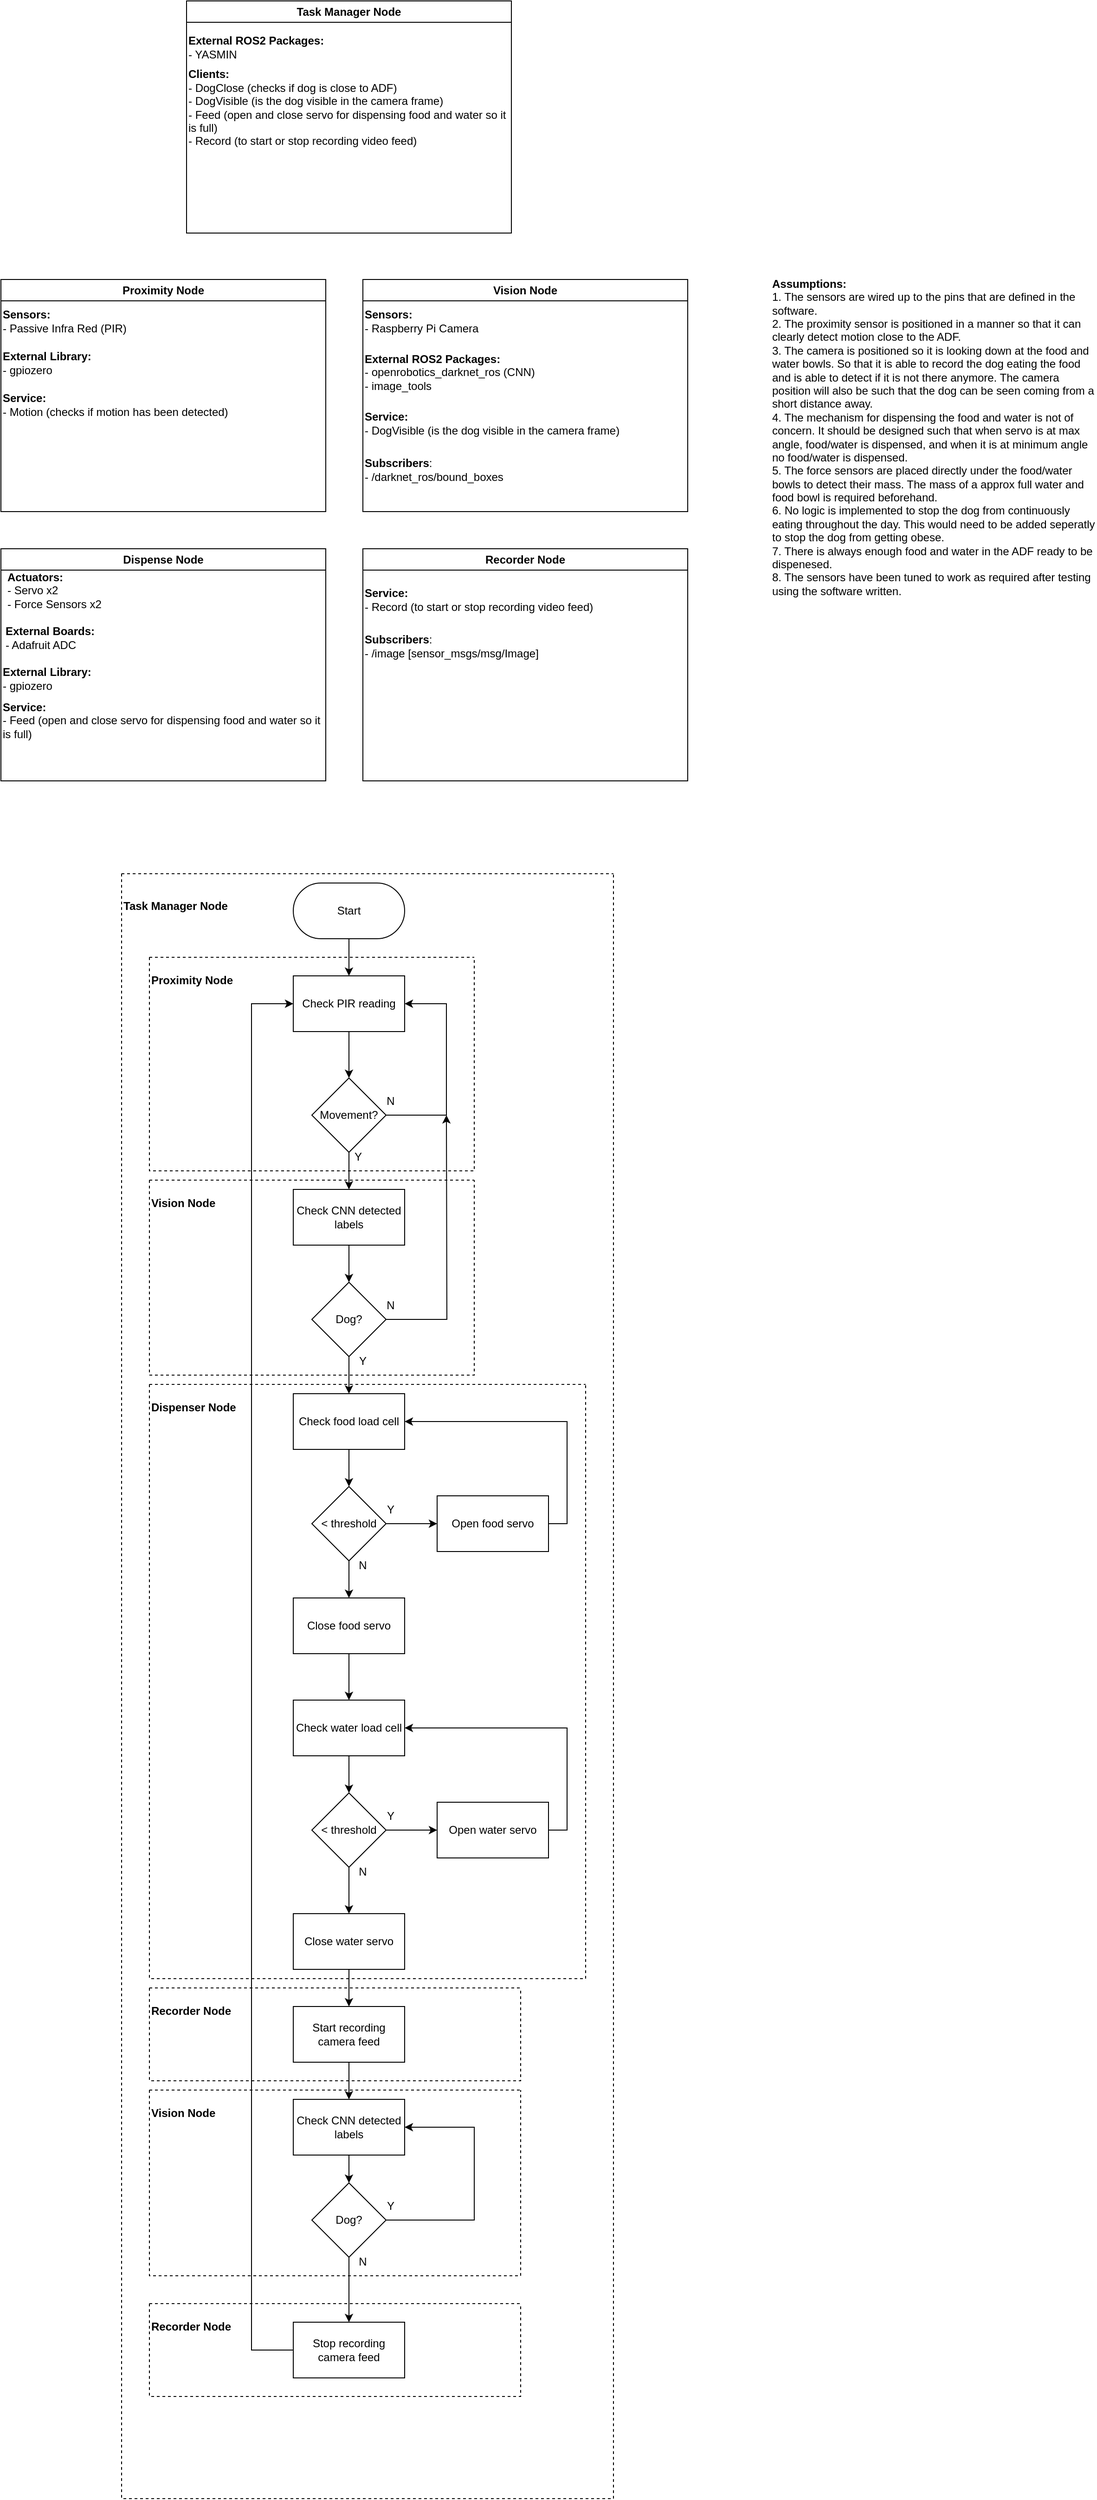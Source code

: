 <mxfile version="24.2.1" type="device">
  <diagram name="Page-1" id="9Xf1JJKaoTDQQPh1tQwb">
    <mxGraphModel dx="1762" dy="1279" grid="1" gridSize="10" guides="1" tooltips="1" connect="1" arrows="1" fold="1" page="0" pageScale="1" pageWidth="827" pageHeight="1169" math="0" shadow="0">
      <root>
        <mxCell id="0" />
        <mxCell id="1" parent="0" />
        <mxCell id="dyJRUW8BcSIrCMlU8a8Q-1" value="Proximity Node" style="swimlane;whiteSpace=wrap;html=1;" vertex="1" parent="1">
          <mxGeometry x="-30" y="100" width="350" height="250" as="geometry" />
        </mxCell>
        <mxCell id="dyJRUW8BcSIrCMlU8a8Q-13" value="&lt;b&gt;External Library:&lt;/b&gt;&lt;div&gt;- gpiozero&lt;/div&gt;" style="text;html=1;align=left;verticalAlign=middle;resizable=0;points=[];autosize=1;strokeColor=none;fillColor=none;" vertex="1" parent="dyJRUW8BcSIrCMlU8a8Q-1">
          <mxGeometry y="70" width="120" height="40" as="geometry" />
        </mxCell>
        <mxCell id="dyJRUW8BcSIrCMlU8a8Q-14" value="&lt;b&gt;Service:&lt;/b&gt;&lt;div&gt;- Motion (checks if motion has been detected)&lt;/div&gt;" style="text;html=1;align=left;verticalAlign=middle;whiteSpace=wrap;rounded=0;" vertex="1" parent="dyJRUW8BcSIrCMlU8a8Q-1">
          <mxGeometry y="120" width="350" height="30" as="geometry" />
        </mxCell>
        <mxCell id="dyJRUW8BcSIrCMlU8a8Q-15" value="&lt;b&gt;Sensors:&lt;/b&gt;&lt;div&gt;- Passive Infra Red (PIR)&lt;/div&gt;" style="text;html=1;align=left;verticalAlign=middle;whiteSpace=wrap;rounded=0;" vertex="1" parent="dyJRUW8BcSIrCMlU8a8Q-1">
          <mxGeometry y="30" width="350" height="30" as="geometry" />
        </mxCell>
        <mxCell id="dyJRUW8BcSIrCMlU8a8Q-2" value="Vision Node" style="swimlane;whiteSpace=wrap;html=1;startSize=23;" vertex="1" parent="1">
          <mxGeometry x="360" y="100" width="350" height="250" as="geometry" />
        </mxCell>
        <mxCell id="dyJRUW8BcSIrCMlU8a8Q-9" value="&lt;b&gt;External ROS2 Packages:&lt;/b&gt;&lt;div&gt;- openrobotics_darknet_ros (CNN)&lt;/div&gt;&lt;div&gt;- image_tools&lt;/div&gt;" style="text;html=1;align=left;verticalAlign=middle;resizable=0;points=[];autosize=1;strokeColor=none;fillColor=none;" vertex="1" parent="dyJRUW8BcSIrCMlU8a8Q-2">
          <mxGeometry y="70" width="210" height="60" as="geometry" />
        </mxCell>
        <mxCell id="dyJRUW8BcSIrCMlU8a8Q-10" value="&lt;b&gt;Subscribers&lt;/b&gt;:&lt;div&gt;&lt;span style=&quot;background-color: initial;&quot;&gt;- /darknet_ros/bound_boxes&lt;/span&gt;&lt;br&gt;&lt;/div&gt;" style="text;html=1;align=left;verticalAlign=middle;whiteSpace=wrap;rounded=0;" vertex="1" parent="dyJRUW8BcSIrCMlU8a8Q-2">
          <mxGeometry y="190" width="190" height="30" as="geometry" />
        </mxCell>
        <mxCell id="dyJRUW8BcSIrCMlU8a8Q-12" value="&lt;b&gt;Service:&lt;/b&gt;&lt;div&gt;- DogVisible (is the dog visible in the camera frame)&lt;/div&gt;" style="text;html=1;align=left;verticalAlign=middle;whiteSpace=wrap;rounded=0;" vertex="1" parent="dyJRUW8BcSIrCMlU8a8Q-2">
          <mxGeometry y="140" width="350" height="30" as="geometry" />
        </mxCell>
        <mxCell id="dyJRUW8BcSIrCMlU8a8Q-16" value="&lt;b&gt;Sensors:&lt;/b&gt;&lt;div&gt;- Raspberry Pi Camera&lt;/div&gt;" style="text;html=1;align=left;verticalAlign=middle;whiteSpace=wrap;rounded=0;" vertex="1" parent="dyJRUW8BcSIrCMlU8a8Q-2">
          <mxGeometry y="30" width="130" height="30" as="geometry" />
        </mxCell>
        <mxCell id="dyJRUW8BcSIrCMlU8a8Q-3" value="Dispense Node" style="swimlane;whiteSpace=wrap;html=1;startSize=23;" vertex="1" parent="1">
          <mxGeometry x="-30" y="390" width="350" height="250" as="geometry" />
        </mxCell>
        <mxCell id="dyJRUW8BcSIrCMlU8a8Q-17" value="&lt;b&gt;Actuators:&lt;/b&gt;&lt;div&gt;- Servo x2&lt;/div&gt;&lt;div&gt;- Force Sensors x2&lt;/div&gt;" style="text;html=1;align=left;verticalAlign=middle;whiteSpace=wrap;rounded=0;" vertex="1" parent="dyJRUW8BcSIrCMlU8a8Q-3">
          <mxGeometry x="5" y="30" width="110" height="30" as="geometry" />
        </mxCell>
        <mxCell id="dyJRUW8BcSIrCMlU8a8Q-24" value="&lt;b&gt;External Library:&lt;/b&gt;&lt;div&gt;- gpiozero&lt;/div&gt;" style="text;html=1;align=left;verticalAlign=middle;resizable=0;points=[];autosize=1;strokeColor=none;fillColor=none;" vertex="1" parent="dyJRUW8BcSIrCMlU8a8Q-3">
          <mxGeometry y="120" width="120" height="40" as="geometry" />
        </mxCell>
        <mxCell id="dyJRUW8BcSIrCMlU8a8Q-25" value="&lt;b&gt;Service:&lt;/b&gt;&lt;div&gt;- Feed (open and close servo for dispensing food and water so it is full)&lt;/div&gt;" style="text;html=1;align=left;verticalAlign=middle;whiteSpace=wrap;rounded=0;" vertex="1" parent="dyJRUW8BcSIrCMlU8a8Q-3">
          <mxGeometry y="170" width="345" height="30" as="geometry" />
        </mxCell>
        <mxCell id="dyJRUW8BcSIrCMlU8a8Q-106" value="&lt;b&gt;External Boards:&lt;/b&gt;&lt;div&gt;&lt;span style=&quot;background-color: initial;&quot;&gt;- Adafruit ADC&lt;/span&gt;&lt;br&gt;&lt;/div&gt;" style="text;html=1;align=left;verticalAlign=middle;whiteSpace=wrap;rounded=0;" vertex="1" parent="dyJRUW8BcSIrCMlU8a8Q-3">
          <mxGeometry x="2.5" y="81" width="110" height="30" as="geometry" />
        </mxCell>
        <mxCell id="dyJRUW8BcSIrCMlU8a8Q-4" value="Task Manager Node" style="swimlane;whiteSpace=wrap;html=1;startSize=23;" vertex="1" parent="1">
          <mxGeometry x="170" y="-200" width="350" height="250" as="geometry" />
        </mxCell>
        <mxCell id="dyJRUW8BcSIrCMlU8a8Q-27" value="&lt;b&gt;External ROS2 Packages:&lt;/b&gt;&lt;div&gt;- YASMIN&lt;/div&gt;" style="text;html=1;align=left;verticalAlign=middle;resizable=0;points=[];autosize=1;strokeColor=none;fillColor=none;" vertex="1" parent="dyJRUW8BcSIrCMlU8a8Q-4">
          <mxGeometry y="30" width="170" height="40" as="geometry" />
        </mxCell>
        <mxCell id="dyJRUW8BcSIrCMlU8a8Q-28" value="&lt;b&gt;Clients:&lt;/b&gt;&lt;br&gt;&lt;div&gt;- DogClose (checks if dog is close to ADF)&lt;/div&gt;&lt;div&gt;- DogVisible (is the dog visible in the camera frame)&lt;/div&gt;&lt;div&gt;- Feed (open and close servo for dispensing food and water so it is full)&lt;/div&gt;&lt;div&gt;- Record (to start or stop recording video feed)&lt;/div&gt;" style="text;html=1;align=left;verticalAlign=middle;whiteSpace=wrap;rounded=0;" vertex="1" parent="dyJRUW8BcSIrCMlU8a8Q-4">
          <mxGeometry y="70" width="350" height="90" as="geometry" />
        </mxCell>
        <mxCell id="dyJRUW8BcSIrCMlU8a8Q-19" value="Recorder Node" style="swimlane;whiteSpace=wrap;html=1;" vertex="1" parent="1">
          <mxGeometry x="360" y="390" width="350" height="250" as="geometry" />
        </mxCell>
        <mxCell id="dyJRUW8BcSIrCMlU8a8Q-21" value="&lt;b&gt;Service:&lt;/b&gt;&lt;div&gt;- Record (to start or stop recording video feed)&lt;/div&gt;" style="text;html=1;align=left;verticalAlign=middle;whiteSpace=wrap;rounded=0;" vertex="1" parent="dyJRUW8BcSIrCMlU8a8Q-19">
          <mxGeometry y="40" width="350" height="30" as="geometry" />
        </mxCell>
        <mxCell id="dyJRUW8BcSIrCMlU8a8Q-23" value="&lt;b&gt;Subscribers&lt;/b&gt;:&lt;div&gt;- /image [sensor_msgs/msg/Image]&lt;/div&gt;" style="text;html=1;align=left;verticalAlign=middle;whiteSpace=wrap;rounded=0;" vertex="1" parent="dyJRUW8BcSIrCMlU8a8Q-19">
          <mxGeometry y="90" width="190" height="30" as="geometry" />
        </mxCell>
        <mxCell id="dyJRUW8BcSIrCMlU8a8Q-26" value="&lt;div style=&quot;text-align: left;&quot;&gt;&lt;b style=&quot;background-color: initial;&quot;&gt;Assumptions:&lt;/b&gt;&lt;/div&gt;&lt;div style=&quot;text-align: left;&quot;&gt;1. The sensors are wired up to the pins that are defined in the software.&lt;/div&gt;&lt;div style=&quot;text-align: left;&quot;&gt;2. The proximity sensor is positioned in a manner so that it can clearly detect motion close to the ADF.&lt;/div&gt;&lt;div style=&quot;text-align: left;&quot;&gt;3. The camera is positioned so it is looking down at the food and water bowls. So that it is able to record the dog eating the food and is able to detect if it is not there anymore. The camera position will also be such that the dog can be seen coming from a short distance away.&lt;/div&gt;&lt;div style=&quot;text-align: left;&quot;&gt;4. The mechanism for dispensing the food and water is not of concern. It should be designed such that when servo is at max angle, food/water is dispensed, and when it is at minimum angle no food/water is dispensed.&lt;/div&gt;&lt;div style=&quot;text-align: left;&quot;&gt;5. The force sensors are placed directly under the food/water bowls to detect their mass. The mass of a approx full water and food bowl is required beforehand.&lt;/div&gt;&lt;div style=&quot;text-align: left;&quot;&gt;6. No logic is implemented to stop the dog from continuously eating throughout the day. This would need to be added seperatly to stop the dog from getting obese.&lt;/div&gt;&lt;div style=&quot;text-align: left;&quot;&gt;7. There is always enough food and water in the ADF ready to be dispenesed.&lt;/div&gt;&lt;div style=&quot;text-align: left;&quot;&gt;8. The sensors have been tuned to work as required after testing using the software written.&lt;/div&gt;" style="text;html=1;align=center;verticalAlign=middle;whiteSpace=wrap;rounded=0;" vertex="1" parent="1">
          <mxGeometry x="800" y="100" width="350" height="340" as="geometry" />
        </mxCell>
        <mxCell id="dyJRUW8BcSIrCMlU8a8Q-32" style="edgeStyle=orthogonalEdgeStyle;rounded=0;orthogonalLoop=1;jettySize=auto;html=1;exitX=0.5;exitY=1;exitDx=0;exitDy=0;entryX=0.5;entryY=0;entryDx=0;entryDy=0;" edge="1" parent="1" source="dyJRUW8BcSIrCMlU8a8Q-29" target="dyJRUW8BcSIrCMlU8a8Q-30">
          <mxGeometry relative="1" as="geometry" />
        </mxCell>
        <mxCell id="dyJRUW8BcSIrCMlU8a8Q-29" value="Start" style="rounded=1;whiteSpace=wrap;html=1;arcSize=50;" vertex="1" parent="1">
          <mxGeometry x="285" y="750" width="120" height="60" as="geometry" />
        </mxCell>
        <mxCell id="dyJRUW8BcSIrCMlU8a8Q-33" style="edgeStyle=orthogonalEdgeStyle;rounded=0;orthogonalLoop=1;jettySize=auto;html=1;exitX=0.5;exitY=1;exitDx=0;exitDy=0;entryX=0.5;entryY=0;entryDx=0;entryDy=0;" edge="1" parent="1" source="dyJRUW8BcSIrCMlU8a8Q-30" target="dyJRUW8BcSIrCMlU8a8Q-31">
          <mxGeometry relative="1" as="geometry" />
        </mxCell>
        <mxCell id="dyJRUW8BcSIrCMlU8a8Q-30" value="Check PIR reading" style="rounded=0;whiteSpace=wrap;html=1;" vertex="1" parent="1">
          <mxGeometry x="285" y="850" width="120" height="60" as="geometry" />
        </mxCell>
        <mxCell id="dyJRUW8BcSIrCMlU8a8Q-35" style="edgeStyle=orthogonalEdgeStyle;rounded=0;orthogonalLoop=1;jettySize=auto;html=1;exitX=0.5;exitY=1;exitDx=0;exitDy=0;entryX=0.5;entryY=0;entryDx=0;entryDy=0;" edge="1" parent="1" source="dyJRUW8BcSIrCMlU8a8Q-31" target="dyJRUW8BcSIrCMlU8a8Q-34">
          <mxGeometry relative="1" as="geometry" />
        </mxCell>
        <mxCell id="dyJRUW8BcSIrCMlU8a8Q-37" style="edgeStyle=orthogonalEdgeStyle;rounded=0;orthogonalLoop=1;jettySize=auto;html=1;exitX=1;exitY=0.5;exitDx=0;exitDy=0;entryX=1;entryY=0.5;entryDx=0;entryDy=0;" edge="1" parent="1" source="dyJRUW8BcSIrCMlU8a8Q-31" target="dyJRUW8BcSIrCMlU8a8Q-30">
          <mxGeometry relative="1" as="geometry">
            <Array as="points">
              <mxPoint x="450" y="1000" />
              <mxPoint x="450" y="880" />
            </Array>
          </mxGeometry>
        </mxCell>
        <mxCell id="dyJRUW8BcSIrCMlU8a8Q-31" value="Movement?" style="rhombus;whiteSpace=wrap;html=1;" vertex="1" parent="1">
          <mxGeometry x="305" y="960" width="80" height="80" as="geometry" />
        </mxCell>
        <mxCell id="dyJRUW8BcSIrCMlU8a8Q-40" style="edgeStyle=orthogonalEdgeStyle;rounded=0;orthogonalLoop=1;jettySize=auto;html=1;exitX=0.5;exitY=1;exitDx=0;exitDy=0;entryX=0.5;entryY=0;entryDx=0;entryDy=0;" edge="1" parent="1" source="dyJRUW8BcSIrCMlU8a8Q-34" target="dyJRUW8BcSIrCMlU8a8Q-39">
          <mxGeometry relative="1" as="geometry" />
        </mxCell>
        <mxCell id="dyJRUW8BcSIrCMlU8a8Q-34" value="Check CNN detected labels" style="rounded=0;whiteSpace=wrap;html=1;" vertex="1" parent="1">
          <mxGeometry x="285" y="1080" width="120" height="60" as="geometry" />
        </mxCell>
        <mxCell id="dyJRUW8BcSIrCMlU8a8Q-36" value="Y" style="text;html=1;align=center;verticalAlign=middle;whiteSpace=wrap;rounded=0;" vertex="1" parent="1">
          <mxGeometry x="325" y="1030" width="60" height="30" as="geometry" />
        </mxCell>
        <mxCell id="dyJRUW8BcSIrCMlU8a8Q-38" value="N" style="text;html=1;align=center;verticalAlign=middle;whiteSpace=wrap;rounded=0;" vertex="1" parent="1">
          <mxGeometry x="360" y="970" width="60" height="30" as="geometry" />
        </mxCell>
        <mxCell id="dyJRUW8BcSIrCMlU8a8Q-42" style="edgeStyle=orthogonalEdgeStyle;rounded=0;orthogonalLoop=1;jettySize=auto;html=1;exitX=0.5;exitY=1;exitDx=0;exitDy=0;entryX=0.5;entryY=0;entryDx=0;entryDy=0;" edge="1" parent="1" source="dyJRUW8BcSIrCMlU8a8Q-39" target="dyJRUW8BcSIrCMlU8a8Q-41">
          <mxGeometry relative="1" as="geometry" />
        </mxCell>
        <mxCell id="dyJRUW8BcSIrCMlU8a8Q-44" style="edgeStyle=orthogonalEdgeStyle;rounded=0;orthogonalLoop=1;jettySize=auto;html=1;exitX=1;exitY=0.5;exitDx=0;exitDy=0;" edge="1" parent="1" source="dyJRUW8BcSIrCMlU8a8Q-39">
          <mxGeometry relative="1" as="geometry">
            <mxPoint x="450" y="1000" as="targetPoint" />
          </mxGeometry>
        </mxCell>
        <mxCell id="dyJRUW8BcSIrCMlU8a8Q-39" value="Dog?" style="rhombus;whiteSpace=wrap;html=1;" vertex="1" parent="1">
          <mxGeometry x="305" y="1180" width="80" height="80" as="geometry" />
        </mxCell>
        <mxCell id="dyJRUW8BcSIrCMlU8a8Q-47" style="edgeStyle=orthogonalEdgeStyle;rounded=0;orthogonalLoop=1;jettySize=auto;html=1;exitX=0.5;exitY=1;exitDx=0;exitDy=0;entryX=0.5;entryY=0;entryDx=0;entryDy=0;" edge="1" parent="1" source="dyJRUW8BcSIrCMlU8a8Q-41" target="dyJRUW8BcSIrCMlU8a8Q-46">
          <mxGeometry relative="1" as="geometry" />
        </mxCell>
        <mxCell id="dyJRUW8BcSIrCMlU8a8Q-41" value="Check food load cell" style="rounded=0;whiteSpace=wrap;html=1;" vertex="1" parent="1">
          <mxGeometry x="285" y="1300" width="120" height="60" as="geometry" />
        </mxCell>
        <mxCell id="dyJRUW8BcSIrCMlU8a8Q-45" value="N" style="text;html=1;align=center;verticalAlign=middle;whiteSpace=wrap;rounded=0;" vertex="1" parent="1">
          <mxGeometry x="360" y="1190" width="60" height="30" as="geometry" />
        </mxCell>
        <mxCell id="dyJRUW8BcSIrCMlU8a8Q-49" style="edgeStyle=orthogonalEdgeStyle;rounded=0;orthogonalLoop=1;jettySize=auto;html=1;exitX=1;exitY=0.5;exitDx=0;exitDy=0;entryX=0;entryY=0.5;entryDx=0;entryDy=0;" edge="1" parent="1" source="dyJRUW8BcSIrCMlU8a8Q-46" target="dyJRUW8BcSIrCMlU8a8Q-48">
          <mxGeometry relative="1" as="geometry" />
        </mxCell>
        <mxCell id="dyJRUW8BcSIrCMlU8a8Q-52" style="edgeStyle=orthogonalEdgeStyle;rounded=0;orthogonalLoop=1;jettySize=auto;html=1;exitX=0.5;exitY=1;exitDx=0;exitDy=0;entryX=0.5;entryY=0;entryDx=0;entryDy=0;" edge="1" parent="1" source="dyJRUW8BcSIrCMlU8a8Q-46" target="dyJRUW8BcSIrCMlU8a8Q-51">
          <mxGeometry relative="1" as="geometry" />
        </mxCell>
        <mxCell id="dyJRUW8BcSIrCMlU8a8Q-46" value="&amp;lt; threshold" style="rhombus;whiteSpace=wrap;html=1;" vertex="1" parent="1">
          <mxGeometry x="305" y="1400" width="80" height="80" as="geometry" />
        </mxCell>
        <mxCell id="dyJRUW8BcSIrCMlU8a8Q-50" style="edgeStyle=orthogonalEdgeStyle;rounded=0;orthogonalLoop=1;jettySize=auto;html=1;exitX=1;exitY=0.5;exitDx=0;exitDy=0;entryX=1;entryY=0.5;entryDx=0;entryDy=0;" edge="1" parent="1" source="dyJRUW8BcSIrCMlU8a8Q-48" target="dyJRUW8BcSIrCMlU8a8Q-41">
          <mxGeometry relative="1" as="geometry" />
        </mxCell>
        <mxCell id="dyJRUW8BcSIrCMlU8a8Q-48" value="Open food servo" style="rounded=0;whiteSpace=wrap;html=1;" vertex="1" parent="1">
          <mxGeometry x="440" y="1410" width="120" height="60" as="geometry" />
        </mxCell>
        <mxCell id="dyJRUW8BcSIrCMlU8a8Q-56" style="edgeStyle=orthogonalEdgeStyle;rounded=0;orthogonalLoop=1;jettySize=auto;html=1;exitX=0.5;exitY=1;exitDx=0;exitDy=0;entryX=0.5;entryY=0;entryDx=0;entryDy=0;" edge="1" parent="1" source="dyJRUW8BcSIrCMlU8a8Q-51" target="dyJRUW8BcSIrCMlU8a8Q-55">
          <mxGeometry relative="1" as="geometry" />
        </mxCell>
        <mxCell id="dyJRUW8BcSIrCMlU8a8Q-51" value="Close food servo" style="rounded=0;whiteSpace=wrap;html=1;" vertex="1" parent="1">
          <mxGeometry x="285" y="1520" width="120" height="60" as="geometry" />
        </mxCell>
        <mxCell id="dyJRUW8BcSIrCMlU8a8Q-53" value="N" style="text;html=1;align=center;verticalAlign=middle;whiteSpace=wrap;rounded=0;" vertex="1" parent="1">
          <mxGeometry x="330" y="1470" width="60" height="30" as="geometry" />
        </mxCell>
        <mxCell id="dyJRUW8BcSIrCMlU8a8Q-54" value="Y" style="text;html=1;align=center;verticalAlign=middle;whiteSpace=wrap;rounded=0;" vertex="1" parent="1">
          <mxGeometry x="360" y="1410" width="60" height="30" as="geometry" />
        </mxCell>
        <mxCell id="dyJRUW8BcSIrCMlU8a8Q-58" style="edgeStyle=orthogonalEdgeStyle;rounded=0;orthogonalLoop=1;jettySize=auto;html=1;exitX=0.5;exitY=1;exitDx=0;exitDy=0;entryX=0.5;entryY=0;entryDx=0;entryDy=0;" edge="1" parent="1" source="dyJRUW8BcSIrCMlU8a8Q-55" target="dyJRUW8BcSIrCMlU8a8Q-57">
          <mxGeometry relative="1" as="geometry" />
        </mxCell>
        <mxCell id="dyJRUW8BcSIrCMlU8a8Q-55" value="Check water load cell" style="rounded=0;whiteSpace=wrap;html=1;" vertex="1" parent="1">
          <mxGeometry x="285" y="1630" width="120" height="60" as="geometry" />
        </mxCell>
        <mxCell id="dyJRUW8BcSIrCMlU8a8Q-62" style="edgeStyle=orthogonalEdgeStyle;rounded=0;orthogonalLoop=1;jettySize=auto;html=1;exitX=1;exitY=0.5;exitDx=0;exitDy=0;entryX=0;entryY=0.5;entryDx=0;entryDy=0;" edge="1" parent="1" source="dyJRUW8BcSIrCMlU8a8Q-57" target="dyJRUW8BcSIrCMlU8a8Q-61">
          <mxGeometry relative="1" as="geometry" />
        </mxCell>
        <mxCell id="dyJRUW8BcSIrCMlU8a8Q-65" style="edgeStyle=orthogonalEdgeStyle;rounded=0;orthogonalLoop=1;jettySize=auto;html=1;exitX=0.5;exitY=1;exitDx=0;exitDy=0;entryX=0.5;entryY=0;entryDx=0;entryDy=0;" edge="1" parent="1" source="dyJRUW8BcSIrCMlU8a8Q-57" target="dyJRUW8BcSIrCMlU8a8Q-64">
          <mxGeometry relative="1" as="geometry" />
        </mxCell>
        <mxCell id="dyJRUW8BcSIrCMlU8a8Q-57" value="&amp;lt; threshold" style="rhombus;whiteSpace=wrap;html=1;" vertex="1" parent="1">
          <mxGeometry x="305" y="1730" width="80" height="80" as="geometry" />
        </mxCell>
        <mxCell id="dyJRUW8BcSIrCMlU8a8Q-63" style="edgeStyle=orthogonalEdgeStyle;rounded=0;orthogonalLoop=1;jettySize=auto;html=1;exitX=1;exitY=0.5;exitDx=0;exitDy=0;entryX=1;entryY=0.5;entryDx=0;entryDy=0;" edge="1" parent="1" source="dyJRUW8BcSIrCMlU8a8Q-61" target="dyJRUW8BcSIrCMlU8a8Q-55">
          <mxGeometry relative="1" as="geometry" />
        </mxCell>
        <mxCell id="dyJRUW8BcSIrCMlU8a8Q-61" value="Open water servo" style="rounded=0;whiteSpace=wrap;html=1;" vertex="1" parent="1">
          <mxGeometry x="440" y="1740" width="120" height="60" as="geometry" />
        </mxCell>
        <mxCell id="dyJRUW8BcSIrCMlU8a8Q-69" style="edgeStyle=orthogonalEdgeStyle;rounded=0;orthogonalLoop=1;jettySize=auto;html=1;exitX=0.5;exitY=1;exitDx=0;exitDy=0;entryX=0.5;entryY=0;entryDx=0;entryDy=0;" edge="1" parent="1" source="dyJRUW8BcSIrCMlU8a8Q-64" target="dyJRUW8BcSIrCMlU8a8Q-68">
          <mxGeometry relative="1" as="geometry" />
        </mxCell>
        <mxCell id="dyJRUW8BcSIrCMlU8a8Q-64" value="Close water servo" style="rounded=0;whiteSpace=wrap;html=1;" vertex="1" parent="1">
          <mxGeometry x="285" y="1860" width="120" height="60" as="geometry" />
        </mxCell>
        <mxCell id="dyJRUW8BcSIrCMlU8a8Q-66" value="N" style="text;html=1;align=center;verticalAlign=middle;whiteSpace=wrap;rounded=0;" vertex="1" parent="1">
          <mxGeometry x="330" y="1800" width="60" height="30" as="geometry" />
        </mxCell>
        <mxCell id="dyJRUW8BcSIrCMlU8a8Q-67" value="Y" style="text;html=1;align=center;verticalAlign=middle;whiteSpace=wrap;rounded=0;" vertex="1" parent="1">
          <mxGeometry x="360" y="1740" width="60" height="30" as="geometry" />
        </mxCell>
        <mxCell id="dyJRUW8BcSIrCMlU8a8Q-71" style="edgeStyle=orthogonalEdgeStyle;rounded=0;orthogonalLoop=1;jettySize=auto;html=1;exitX=0.5;exitY=1;exitDx=0;exitDy=0;entryX=0.5;entryY=0;entryDx=0;entryDy=0;" edge="1" parent="1" source="dyJRUW8BcSIrCMlU8a8Q-68" target="dyJRUW8BcSIrCMlU8a8Q-70">
          <mxGeometry relative="1" as="geometry" />
        </mxCell>
        <mxCell id="dyJRUW8BcSIrCMlU8a8Q-68" value="Start recording camera feed" style="rounded=0;whiteSpace=wrap;html=1;" vertex="1" parent="1">
          <mxGeometry x="285" y="1960" width="120" height="60" as="geometry" />
        </mxCell>
        <mxCell id="dyJRUW8BcSIrCMlU8a8Q-73" style="edgeStyle=orthogonalEdgeStyle;rounded=0;orthogonalLoop=1;jettySize=auto;html=1;exitX=0.5;exitY=1;exitDx=0;exitDy=0;entryX=0.5;entryY=0;entryDx=0;entryDy=0;" edge="1" parent="1" source="dyJRUW8BcSIrCMlU8a8Q-70" target="dyJRUW8BcSIrCMlU8a8Q-72">
          <mxGeometry relative="1" as="geometry" />
        </mxCell>
        <mxCell id="dyJRUW8BcSIrCMlU8a8Q-70" value="Check CNN detected labels" style="rounded=0;whiteSpace=wrap;html=1;" vertex="1" parent="1">
          <mxGeometry x="285" y="2060" width="120" height="60" as="geometry" />
        </mxCell>
        <mxCell id="dyJRUW8BcSIrCMlU8a8Q-74" style="edgeStyle=orthogonalEdgeStyle;rounded=0;orthogonalLoop=1;jettySize=auto;html=1;exitX=1;exitY=0.5;exitDx=0;exitDy=0;entryX=1;entryY=0.5;entryDx=0;entryDy=0;" edge="1" parent="1" source="dyJRUW8BcSIrCMlU8a8Q-72" target="dyJRUW8BcSIrCMlU8a8Q-70">
          <mxGeometry relative="1" as="geometry">
            <Array as="points">
              <mxPoint x="480" y="2190" />
              <mxPoint x="480" y="2090" />
            </Array>
          </mxGeometry>
        </mxCell>
        <mxCell id="dyJRUW8BcSIrCMlU8a8Q-77" style="edgeStyle=orthogonalEdgeStyle;rounded=0;orthogonalLoop=1;jettySize=auto;html=1;exitX=0.5;exitY=1;exitDx=0;exitDy=0;entryX=0.5;entryY=0;entryDx=0;entryDy=0;" edge="1" parent="1" source="dyJRUW8BcSIrCMlU8a8Q-72" target="dyJRUW8BcSIrCMlU8a8Q-79">
          <mxGeometry relative="1" as="geometry">
            <mxPoint x="345" y="2270" as="targetPoint" />
          </mxGeometry>
        </mxCell>
        <mxCell id="dyJRUW8BcSIrCMlU8a8Q-72" value="Dog?" style="rhombus;whiteSpace=wrap;html=1;" vertex="1" parent="1">
          <mxGeometry x="305" y="2150" width="80" height="80" as="geometry" />
        </mxCell>
        <mxCell id="dyJRUW8BcSIrCMlU8a8Q-75" value="Y" style="text;html=1;align=center;verticalAlign=middle;whiteSpace=wrap;rounded=0;" vertex="1" parent="1">
          <mxGeometry x="360" y="2160" width="60" height="30" as="geometry" />
        </mxCell>
        <mxCell id="dyJRUW8BcSIrCMlU8a8Q-78" value="N" style="text;html=1;align=center;verticalAlign=middle;whiteSpace=wrap;rounded=0;" vertex="1" parent="1">
          <mxGeometry x="330" y="2220" width="60" height="30" as="geometry" />
        </mxCell>
        <mxCell id="dyJRUW8BcSIrCMlU8a8Q-81" style="edgeStyle=orthogonalEdgeStyle;rounded=0;orthogonalLoop=1;jettySize=auto;html=1;exitX=0;exitY=0.5;exitDx=0;exitDy=0;entryX=0;entryY=0.5;entryDx=0;entryDy=0;" edge="1" parent="1" source="dyJRUW8BcSIrCMlU8a8Q-79" target="dyJRUW8BcSIrCMlU8a8Q-30">
          <mxGeometry relative="1" as="geometry">
            <Array as="points">
              <mxPoint x="240" y="2330" />
              <mxPoint x="240" y="880" />
            </Array>
          </mxGeometry>
        </mxCell>
        <mxCell id="dyJRUW8BcSIrCMlU8a8Q-82" value="" style="swimlane;startSize=0;dashed=1;" vertex="1" parent="1">
          <mxGeometry x="130" y="830" width="350" height="230" as="geometry">
            <mxRectangle x="160" y="830" width="50" height="40" as="alternateBounds" />
          </mxGeometry>
        </mxCell>
        <mxCell id="dyJRUW8BcSIrCMlU8a8Q-83" value="&lt;b&gt;Proximity Node&lt;/b&gt;" style="text;html=1;align=left;verticalAlign=middle;whiteSpace=wrap;rounded=0;" vertex="1" parent="dyJRUW8BcSIrCMlU8a8Q-82">
          <mxGeometry y="10" width="100" height="30" as="geometry" />
        </mxCell>
        <mxCell id="dyJRUW8BcSIrCMlU8a8Q-86" value="" style="swimlane;startSize=0;dashed=1;" vertex="1" parent="1">
          <mxGeometry x="130" y="1070" width="350" height="210" as="geometry">
            <mxRectangle x="160" y="830" width="50" height="40" as="alternateBounds" />
          </mxGeometry>
        </mxCell>
        <mxCell id="dyJRUW8BcSIrCMlU8a8Q-87" value="&lt;b&gt;Vision Node&lt;/b&gt;" style="text;html=1;align=left;verticalAlign=middle;whiteSpace=wrap;rounded=0;" vertex="1" parent="dyJRUW8BcSIrCMlU8a8Q-86">
          <mxGeometry y="10" width="100" height="30" as="geometry" />
        </mxCell>
        <mxCell id="dyJRUW8BcSIrCMlU8a8Q-88" style="edgeStyle=orthogonalEdgeStyle;rounded=0;orthogonalLoop=1;jettySize=auto;html=1;exitX=0.5;exitY=1;exitDx=0;exitDy=0;" edge="1" parent="1" source="dyJRUW8BcSIrCMlU8a8Q-86" target="dyJRUW8BcSIrCMlU8a8Q-86">
          <mxGeometry relative="1" as="geometry" />
        </mxCell>
        <mxCell id="dyJRUW8BcSIrCMlU8a8Q-89" value="" style="swimlane;startSize=0;dashed=1;" vertex="1" parent="1">
          <mxGeometry x="130" y="1290" width="470" height="640" as="geometry">
            <mxRectangle x="160" y="830" width="50" height="40" as="alternateBounds" />
          </mxGeometry>
        </mxCell>
        <mxCell id="dyJRUW8BcSIrCMlU8a8Q-90" value="&lt;b&gt;Dispenser Node&lt;/b&gt;" style="text;html=1;align=left;verticalAlign=middle;whiteSpace=wrap;rounded=0;" vertex="1" parent="dyJRUW8BcSIrCMlU8a8Q-89">
          <mxGeometry y="10" width="100" height="30" as="geometry" />
        </mxCell>
        <mxCell id="dyJRUW8BcSIrCMlU8a8Q-92" value="" style="swimlane;startSize=0;dashed=1;" vertex="1" parent="1">
          <mxGeometry x="130" y="1940" width="400" height="100" as="geometry">
            <mxRectangle x="160" y="830" width="50" height="40" as="alternateBounds" />
          </mxGeometry>
        </mxCell>
        <mxCell id="dyJRUW8BcSIrCMlU8a8Q-93" value="&lt;b&gt;Recorder Node&lt;/b&gt;" style="text;html=1;align=left;verticalAlign=middle;whiteSpace=wrap;rounded=0;" vertex="1" parent="dyJRUW8BcSIrCMlU8a8Q-92">
          <mxGeometry y="10" width="100" height="30" as="geometry" />
        </mxCell>
        <mxCell id="dyJRUW8BcSIrCMlU8a8Q-95" value="" style="swimlane;startSize=0;dashed=1;" vertex="1" parent="1">
          <mxGeometry x="100" y="740" width="530" height="1750" as="geometry">
            <mxRectangle x="100" y="740" width="50" height="40" as="alternateBounds" />
          </mxGeometry>
        </mxCell>
        <mxCell id="dyJRUW8BcSIrCMlU8a8Q-96" value="&lt;b&gt;Task Manager Node&lt;/b&gt;" style="text;html=1;align=left;verticalAlign=middle;whiteSpace=wrap;rounded=0;" vertex="1" parent="dyJRUW8BcSIrCMlU8a8Q-95">
          <mxGeometry y="20" width="120" height="30" as="geometry" />
        </mxCell>
        <mxCell id="dyJRUW8BcSIrCMlU8a8Q-100" value="" style="swimlane;startSize=0;dashed=1;" vertex="1" parent="dyJRUW8BcSIrCMlU8a8Q-95">
          <mxGeometry x="30" y="1540" width="400" height="100" as="geometry">
            <mxRectangle x="160" y="830" width="50" height="40" as="alternateBounds" />
          </mxGeometry>
        </mxCell>
        <mxCell id="dyJRUW8BcSIrCMlU8a8Q-101" value="&lt;b&gt;Recorder Node&lt;/b&gt;" style="text;html=1;align=left;verticalAlign=middle;whiteSpace=wrap;rounded=0;" vertex="1" parent="dyJRUW8BcSIrCMlU8a8Q-100">
          <mxGeometry y="10" width="100" height="30" as="geometry" />
        </mxCell>
        <mxCell id="dyJRUW8BcSIrCMlU8a8Q-103" value="" style="swimlane;startSize=0;dashed=1;" vertex="1" parent="dyJRUW8BcSIrCMlU8a8Q-95">
          <mxGeometry x="30" y="1310" width="400" height="200" as="geometry">
            <mxRectangle x="160" y="830" width="50" height="40" as="alternateBounds" />
          </mxGeometry>
        </mxCell>
        <mxCell id="dyJRUW8BcSIrCMlU8a8Q-104" value="&lt;b&gt;Vision Node&lt;/b&gt;" style="text;html=1;align=left;verticalAlign=middle;whiteSpace=wrap;rounded=0;" vertex="1" parent="dyJRUW8BcSIrCMlU8a8Q-103">
          <mxGeometry y="10" width="100" height="30" as="geometry" />
        </mxCell>
        <mxCell id="dyJRUW8BcSIrCMlU8a8Q-43" value="Y" style="text;html=1;align=center;verticalAlign=middle;whiteSpace=wrap;rounded=0;" vertex="1" parent="dyJRUW8BcSIrCMlU8a8Q-95">
          <mxGeometry x="230" y="510" width="60" height="30" as="geometry" />
        </mxCell>
        <mxCell id="dyJRUW8BcSIrCMlU8a8Q-79" value="Stop recording camera feed" style="rounded=0;whiteSpace=wrap;html=1;" vertex="1" parent="dyJRUW8BcSIrCMlU8a8Q-95">
          <mxGeometry x="185" y="1560" width="120" height="60" as="geometry" />
        </mxCell>
      </root>
    </mxGraphModel>
  </diagram>
</mxfile>
